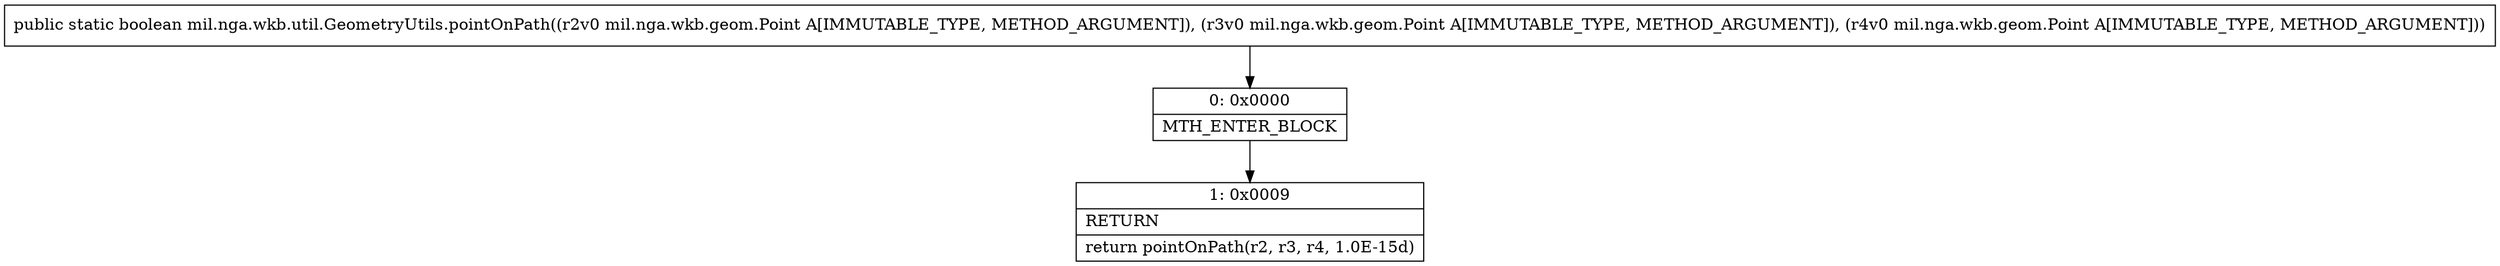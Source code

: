 digraph "CFG formil.nga.wkb.util.GeometryUtils.pointOnPath(Lmil\/nga\/wkb\/geom\/Point;Lmil\/nga\/wkb\/geom\/Point;Lmil\/nga\/wkb\/geom\/Point;)Z" {
Node_0 [shape=record,label="{0\:\ 0x0000|MTH_ENTER_BLOCK\l}"];
Node_1 [shape=record,label="{1\:\ 0x0009|RETURN\l|return pointOnPath(r2, r3, r4, 1.0E\-15d)\l}"];
MethodNode[shape=record,label="{public static boolean mil.nga.wkb.util.GeometryUtils.pointOnPath((r2v0 mil.nga.wkb.geom.Point A[IMMUTABLE_TYPE, METHOD_ARGUMENT]), (r3v0 mil.nga.wkb.geom.Point A[IMMUTABLE_TYPE, METHOD_ARGUMENT]), (r4v0 mil.nga.wkb.geom.Point A[IMMUTABLE_TYPE, METHOD_ARGUMENT])) }"];
MethodNode -> Node_0;
Node_0 -> Node_1;
}

